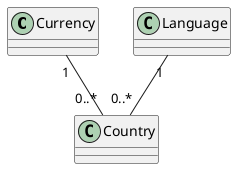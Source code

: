 @startuml Platform CD

class Currency {
}

class Language {
}

class Country {
}

Currency "1" -- "0..*" Country
Language "1" -- "0..*" Country

@enduml